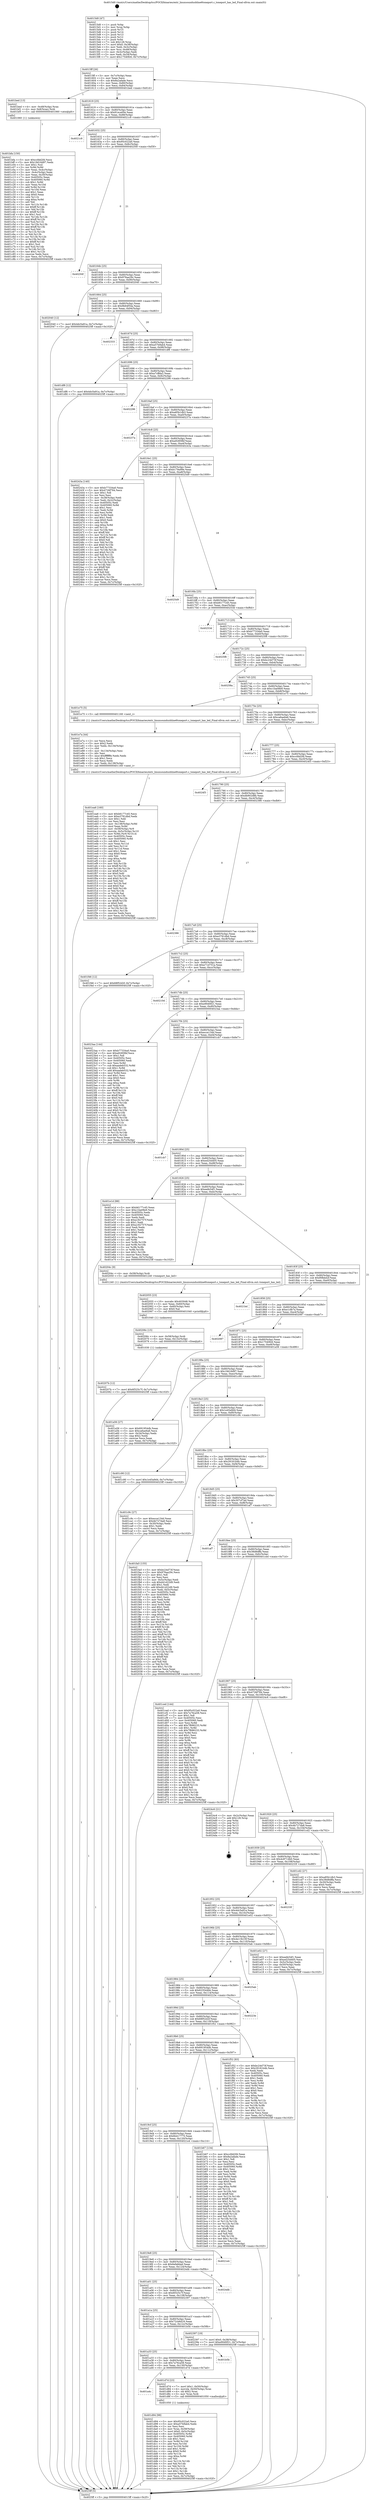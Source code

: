 digraph "0x4015d0" {
  label = "0x4015d0 (/mnt/c/Users/mathe/Desktop/tcc/POCII/binaries/extr_linuxsoundusbline6toneport.c_toneport_has_led_Final-ollvm.out::main(0))"
  labelloc = "t"
  node[shape=record]

  Entry [label="",width=0.3,height=0.3,shape=circle,fillcolor=black,style=filled]
  "0x4015ff" [label="{
     0x4015ff [26]\l
     | [instrs]\l
     &nbsp;&nbsp;0x4015ff \<+3\>: mov -0x7c(%rbp),%eax\l
     &nbsp;&nbsp;0x401602 \<+2\>: mov %eax,%ecx\l
     &nbsp;&nbsp;0x401604 \<+6\>: sub $0x8a2afade,%ecx\l
     &nbsp;&nbsp;0x40160a \<+3\>: mov %eax,-0x80(%rbp)\l
     &nbsp;&nbsp;0x40160d \<+6\>: mov %ecx,-0x84(%rbp)\l
     &nbsp;&nbsp;0x401613 \<+6\>: je 0000000000401bed \<main+0x61d\>\l
  }"]
  "0x401bed" [label="{
     0x401bed [13]\l
     | [instrs]\l
     &nbsp;&nbsp;0x401bed \<+4\>: mov -0x48(%rbp),%rax\l
     &nbsp;&nbsp;0x401bf1 \<+4\>: mov 0x8(%rax),%rdi\l
     &nbsp;&nbsp;0x401bf5 \<+5\>: call 0000000000401060 \<atoi@plt\>\l
     | [calls]\l
     &nbsp;&nbsp;0x401060 \{1\} (unknown)\l
  }"]
  "0x401619" [label="{
     0x401619 [25]\l
     | [instrs]\l
     &nbsp;&nbsp;0x401619 \<+5\>: jmp 000000000040161e \<main+0x4e\>\l
     &nbsp;&nbsp;0x40161e \<+3\>: mov -0x80(%rbp),%eax\l
     &nbsp;&nbsp;0x401621 \<+5\>: sub $0x91eca00e,%eax\l
     &nbsp;&nbsp;0x401626 \<+6\>: mov %eax,-0x88(%rbp)\l
     &nbsp;&nbsp;0x40162c \<+6\>: je 00000000004021c9 \<main+0xbf9\>\l
  }"]
  Exit [label="",width=0.3,height=0.3,shape=circle,fillcolor=black,style=filled,peripheries=2]
  "0x4021c9" [label="{
     0x4021c9\l
  }", style=dashed]
  "0x401632" [label="{
     0x401632 [25]\l
     | [instrs]\l
     &nbsp;&nbsp;0x401632 \<+5\>: jmp 0000000000401637 \<main+0x67\>\l
     &nbsp;&nbsp;0x401637 \<+3\>: mov -0x80(%rbp),%eax\l
     &nbsp;&nbsp;0x40163a \<+5\>: sub $0x95c022a0,%eax\l
     &nbsp;&nbsp;0x40163f \<+6\>: mov %eax,-0x8c(%rbp)\l
     &nbsp;&nbsp;0x401645 \<+6\>: je 000000000040250f \<main+0xf3f\>\l
  }"]
  "0x40207b" [label="{
     0x40207b [12]\l
     | [instrs]\l
     &nbsp;&nbsp;0x40207b \<+7\>: movl $0x6f325c7f,-0x7c(%rbp)\l
     &nbsp;&nbsp;0x402082 \<+5\>: jmp 00000000004025ff \<main+0x102f\>\l
  }"]
  "0x40250f" [label="{
     0x40250f\l
  }", style=dashed]
  "0x40164b" [label="{
     0x40164b [25]\l
     | [instrs]\l
     &nbsp;&nbsp;0x40164b \<+5\>: jmp 0000000000401650 \<main+0x80\>\l
     &nbsp;&nbsp;0x401650 \<+3\>: mov -0x80(%rbp),%eax\l
     &nbsp;&nbsp;0x401653 \<+5\>: sub $0x976aa29c,%eax\l
     &nbsp;&nbsp;0x401658 \<+6\>: mov %eax,-0x90(%rbp)\l
     &nbsp;&nbsp;0x40165e \<+6\>: je 0000000000402040 \<main+0xa70\>\l
  }"]
  "0x40206c" [label="{
     0x40206c [15]\l
     | [instrs]\l
     &nbsp;&nbsp;0x40206c \<+4\>: mov -0x58(%rbp),%rdi\l
     &nbsp;&nbsp;0x402070 \<+6\>: mov %eax,-0x13c(%rbp)\l
     &nbsp;&nbsp;0x402076 \<+5\>: call 0000000000401030 \<free@plt\>\l
     | [calls]\l
     &nbsp;&nbsp;0x401030 \{1\} (unknown)\l
  }"]
  "0x402040" [label="{
     0x402040 [12]\l
     | [instrs]\l
     &nbsp;&nbsp;0x402040 \<+7\>: movl $0x4dc5a91a,-0x7c(%rbp)\l
     &nbsp;&nbsp;0x402047 \<+5\>: jmp 00000000004025ff \<main+0x102f\>\l
  }"]
  "0x401664" [label="{
     0x401664 [25]\l
     | [instrs]\l
     &nbsp;&nbsp;0x401664 \<+5\>: jmp 0000000000401669 \<main+0x99\>\l
     &nbsp;&nbsp;0x401669 \<+3\>: mov -0x80(%rbp),%eax\l
     &nbsp;&nbsp;0x40166c \<+5\>: sub $0x9b64f54a,%eax\l
     &nbsp;&nbsp;0x401671 \<+6\>: mov %eax,-0x94(%rbp)\l
     &nbsp;&nbsp;0x401677 \<+6\>: je 0000000000402333 \<main+0xd63\>\l
  }"]
  "0x402055" [label="{
     0x402055 [23]\l
     | [instrs]\l
     &nbsp;&nbsp;0x402055 \<+10\>: movabs $0x4030d6,%rdi\l
     &nbsp;&nbsp;0x40205f \<+3\>: mov %eax,-0x60(%rbp)\l
     &nbsp;&nbsp;0x402062 \<+3\>: mov -0x60(%rbp),%esi\l
     &nbsp;&nbsp;0x402065 \<+2\>: mov $0x0,%al\l
     &nbsp;&nbsp;0x402067 \<+5\>: call 0000000000401040 \<printf@plt\>\l
     | [calls]\l
     &nbsp;&nbsp;0x401040 \{1\} (unknown)\l
  }"]
  "0x402333" [label="{
     0x402333\l
  }", style=dashed]
  "0x40167d" [label="{
     0x40167d [25]\l
     | [instrs]\l
     &nbsp;&nbsp;0x40167d \<+5\>: jmp 0000000000401682 \<main+0xb2\>\l
     &nbsp;&nbsp;0x401682 \<+3\>: mov -0x80(%rbp),%eax\l
     &nbsp;&nbsp;0x401685 \<+5\>: sub $0xa57b9ab4,%eax\l
     &nbsp;&nbsp;0x40168a \<+6\>: mov %eax,-0x98(%rbp)\l
     &nbsp;&nbsp;0x401690 \<+6\>: je 0000000000401df6 \<main+0x826\>\l
  }"]
  "0x401ea6" [label="{
     0x401ea6 [160]\l
     | [instrs]\l
     &nbsp;&nbsp;0x401ea6 \<+5\>: mov $0xb6177c45,%ecx\l
     &nbsp;&nbsp;0x401eab \<+5\>: mov $0xe3781dbd,%edx\l
     &nbsp;&nbsp;0x401eb0 \<+3\>: mov $0x1,%dil\l
     &nbsp;&nbsp;0x401eb3 \<+2\>: xor %esi,%esi\l
     &nbsp;&nbsp;0x401eb5 \<+7\>: mov -0x138(%rbp),%r8d\l
     &nbsp;&nbsp;0x401ebc \<+4\>: imul %eax,%r8d\l
     &nbsp;&nbsp;0x401ec0 \<+4\>: mov -0x58(%rbp),%r9\l
     &nbsp;&nbsp;0x401ec4 \<+4\>: movslq -0x5c(%rbp),%r10\l
     &nbsp;&nbsp;0x401ec8 \<+4\>: mov %r8d,(%r9,%r10,4)\l
     &nbsp;&nbsp;0x401ecc \<+7\>: mov 0x40505c,%eax\l
     &nbsp;&nbsp;0x401ed3 \<+8\>: mov 0x405060,%r8d\l
     &nbsp;&nbsp;0x401edb \<+3\>: sub $0x1,%esi\l
     &nbsp;&nbsp;0x401ede \<+3\>: mov %eax,%r11d\l
     &nbsp;&nbsp;0x401ee1 \<+3\>: add %esi,%r11d\l
     &nbsp;&nbsp;0x401ee4 \<+4\>: imul %r11d,%eax\l
     &nbsp;&nbsp;0x401ee8 \<+3\>: and $0x1,%eax\l
     &nbsp;&nbsp;0x401eeb \<+3\>: cmp $0x0,%eax\l
     &nbsp;&nbsp;0x401eee \<+3\>: sete %bl\l
     &nbsp;&nbsp;0x401ef1 \<+4\>: cmp $0xa,%r8d\l
     &nbsp;&nbsp;0x401ef5 \<+4\>: setl %r14b\l
     &nbsp;&nbsp;0x401ef9 \<+3\>: mov %bl,%r15b\l
     &nbsp;&nbsp;0x401efc \<+4\>: xor $0xff,%r15b\l
     &nbsp;&nbsp;0x401f00 \<+3\>: mov %r14b,%r12b\l
     &nbsp;&nbsp;0x401f03 \<+4\>: xor $0xff,%r12b\l
     &nbsp;&nbsp;0x401f07 \<+4\>: xor $0x0,%dil\l
     &nbsp;&nbsp;0x401f0b \<+3\>: mov %r15b,%r13b\l
     &nbsp;&nbsp;0x401f0e \<+4\>: and $0x0,%r13b\l
     &nbsp;&nbsp;0x401f12 \<+3\>: and %dil,%bl\l
     &nbsp;&nbsp;0x401f15 \<+3\>: mov %r12b,%al\l
     &nbsp;&nbsp;0x401f18 \<+2\>: and $0x0,%al\l
     &nbsp;&nbsp;0x401f1a \<+3\>: and %dil,%r14b\l
     &nbsp;&nbsp;0x401f1d \<+3\>: or %bl,%r13b\l
     &nbsp;&nbsp;0x401f20 \<+3\>: or %r14b,%al\l
     &nbsp;&nbsp;0x401f23 \<+3\>: xor %al,%r13b\l
     &nbsp;&nbsp;0x401f26 \<+3\>: or %r12b,%r15b\l
     &nbsp;&nbsp;0x401f29 \<+4\>: xor $0xff,%r15b\l
     &nbsp;&nbsp;0x401f2d \<+4\>: or $0x0,%dil\l
     &nbsp;&nbsp;0x401f31 \<+3\>: and %dil,%r15b\l
     &nbsp;&nbsp;0x401f34 \<+3\>: or %r15b,%r13b\l
     &nbsp;&nbsp;0x401f37 \<+4\>: test $0x1,%r13b\l
     &nbsp;&nbsp;0x401f3b \<+3\>: cmovne %edx,%ecx\l
     &nbsp;&nbsp;0x401f3e \<+3\>: mov %ecx,-0x7c(%rbp)\l
     &nbsp;&nbsp;0x401f41 \<+5\>: jmp 00000000004025ff \<main+0x102f\>\l
  }"]
  "0x401df6" [label="{
     0x401df6 [12]\l
     | [instrs]\l
     &nbsp;&nbsp;0x401df6 \<+7\>: movl $0x4dc5a91a,-0x7c(%rbp)\l
     &nbsp;&nbsp;0x401dfd \<+5\>: jmp 00000000004025ff \<main+0x102f\>\l
  }"]
  "0x401696" [label="{
     0x401696 [25]\l
     | [instrs]\l
     &nbsp;&nbsp;0x401696 \<+5\>: jmp 000000000040169b \<main+0xcb\>\l
     &nbsp;&nbsp;0x40169b \<+3\>: mov -0x80(%rbp),%eax\l
     &nbsp;&nbsp;0x40169e \<+5\>: sub $0xa7cffda2,%eax\l
     &nbsp;&nbsp;0x4016a3 \<+6\>: mov %eax,-0x9c(%rbp)\l
     &nbsp;&nbsp;0x4016a9 \<+6\>: je 0000000000402296 \<main+0xcc6\>\l
  }"]
  "0x401e7a" [label="{
     0x401e7a [44]\l
     | [instrs]\l
     &nbsp;&nbsp;0x401e7a \<+2\>: xor %ecx,%ecx\l
     &nbsp;&nbsp;0x401e7c \<+5\>: mov $0x2,%edx\l
     &nbsp;&nbsp;0x401e81 \<+6\>: mov %edx,-0x134(%rbp)\l
     &nbsp;&nbsp;0x401e87 \<+1\>: cltd\l
     &nbsp;&nbsp;0x401e88 \<+6\>: mov -0x134(%rbp),%esi\l
     &nbsp;&nbsp;0x401e8e \<+2\>: idiv %esi\l
     &nbsp;&nbsp;0x401e90 \<+6\>: imul $0xfffffffe,%edx,%edx\l
     &nbsp;&nbsp;0x401e96 \<+3\>: sub $0x1,%ecx\l
     &nbsp;&nbsp;0x401e99 \<+2\>: sub %ecx,%edx\l
     &nbsp;&nbsp;0x401e9b \<+6\>: mov %edx,-0x138(%rbp)\l
     &nbsp;&nbsp;0x401ea1 \<+5\>: call 0000000000401160 \<next_i\>\l
     | [calls]\l
     &nbsp;&nbsp;0x401160 \{1\} (/mnt/c/Users/mathe/Desktop/tcc/POCII/binaries/extr_linuxsoundusbline6toneport.c_toneport_has_led_Final-ollvm.out::next_i)\l
  }"]
  "0x402296" [label="{
     0x402296\l
  }", style=dashed]
  "0x4016af" [label="{
     0x4016af [25]\l
     | [instrs]\l
     &nbsp;&nbsp;0x4016af \<+5\>: jmp 00000000004016b4 \<main+0xe4\>\l
     &nbsp;&nbsp;0x4016b4 \<+3\>: mov -0x80(%rbp),%eax\l
     &nbsp;&nbsp;0x4016b7 \<+5\>: sub $0xa85b1db3,%eax\l
     &nbsp;&nbsp;0x4016bc \<+6\>: mov %eax,-0xa0(%rbp)\l
     &nbsp;&nbsp;0x4016c2 \<+6\>: je 000000000040237a \<main+0xdaa\>\l
  }"]
  "0x401d94" [label="{
     0x401d94 [98]\l
     | [instrs]\l
     &nbsp;&nbsp;0x401d94 \<+5\>: mov $0x95c022a0,%ecx\l
     &nbsp;&nbsp;0x401d99 \<+5\>: mov $0xa57b9ab4,%edx\l
     &nbsp;&nbsp;0x401d9e \<+2\>: xor %esi,%esi\l
     &nbsp;&nbsp;0x401da0 \<+4\>: mov %rax,-0x58(%rbp)\l
     &nbsp;&nbsp;0x401da4 \<+7\>: movl $0x0,-0x5c(%rbp)\l
     &nbsp;&nbsp;0x401dab \<+8\>: mov 0x40505c,%r8d\l
     &nbsp;&nbsp;0x401db3 \<+8\>: mov 0x405060,%r9d\l
     &nbsp;&nbsp;0x401dbb \<+3\>: sub $0x1,%esi\l
     &nbsp;&nbsp;0x401dbe \<+3\>: mov %r8d,%r10d\l
     &nbsp;&nbsp;0x401dc1 \<+3\>: add %esi,%r10d\l
     &nbsp;&nbsp;0x401dc4 \<+4\>: imul %r10d,%r8d\l
     &nbsp;&nbsp;0x401dc8 \<+4\>: and $0x1,%r8d\l
     &nbsp;&nbsp;0x401dcc \<+4\>: cmp $0x0,%r8d\l
     &nbsp;&nbsp;0x401dd0 \<+4\>: sete %r11b\l
     &nbsp;&nbsp;0x401dd4 \<+4\>: cmp $0xa,%r9d\l
     &nbsp;&nbsp;0x401dd8 \<+3\>: setl %bl\l
     &nbsp;&nbsp;0x401ddb \<+3\>: mov %r11b,%r14b\l
     &nbsp;&nbsp;0x401dde \<+3\>: and %bl,%r14b\l
     &nbsp;&nbsp;0x401de1 \<+3\>: xor %bl,%r11b\l
     &nbsp;&nbsp;0x401de4 \<+3\>: or %r11b,%r14b\l
     &nbsp;&nbsp;0x401de7 \<+4\>: test $0x1,%r14b\l
     &nbsp;&nbsp;0x401deb \<+3\>: cmovne %edx,%ecx\l
     &nbsp;&nbsp;0x401dee \<+3\>: mov %ecx,-0x7c(%rbp)\l
     &nbsp;&nbsp;0x401df1 \<+5\>: jmp 00000000004025ff \<main+0x102f\>\l
  }"]
  "0x40237a" [label="{
     0x40237a\l
  }", style=dashed]
  "0x4016c8" [label="{
     0x4016c8 [25]\l
     | [instrs]\l
     &nbsp;&nbsp;0x4016c8 \<+5\>: jmp 00000000004016cd \<main+0xfd\>\l
     &nbsp;&nbsp;0x4016cd \<+3\>: mov -0x80(%rbp),%eax\l
     &nbsp;&nbsp;0x4016d0 \<+5\>: sub $0xa9285fbf,%eax\l
     &nbsp;&nbsp;0x4016d5 \<+6\>: mov %eax,-0xa4(%rbp)\l
     &nbsp;&nbsp;0x4016db \<+6\>: je 000000000040243a \<main+0xe6a\>\l
  }"]
  "0x401a4c" [label="{
     0x401a4c\l
  }", style=dashed]
  "0x40243a" [label="{
     0x40243a [140]\l
     | [instrs]\l
     &nbsp;&nbsp;0x40243a \<+5\>: mov $0xb77334a0,%eax\l
     &nbsp;&nbsp;0x40243f \<+5\>: mov $0x4726f784,%ecx\l
     &nbsp;&nbsp;0x402444 \<+2\>: mov $0x1,%dl\l
     &nbsp;&nbsp;0x402446 \<+2\>: xor %esi,%esi\l
     &nbsp;&nbsp;0x402448 \<+3\>: mov -0x38(%rbp),%edi\l
     &nbsp;&nbsp;0x40244b \<+3\>: mov %edi,-0x2c(%rbp)\l
     &nbsp;&nbsp;0x40244e \<+7\>: mov 0x40505c,%edi\l
     &nbsp;&nbsp;0x402455 \<+8\>: mov 0x405060,%r8d\l
     &nbsp;&nbsp;0x40245d \<+3\>: sub $0x1,%esi\l
     &nbsp;&nbsp;0x402460 \<+3\>: mov %edi,%r9d\l
     &nbsp;&nbsp;0x402463 \<+3\>: add %esi,%r9d\l
     &nbsp;&nbsp;0x402466 \<+4\>: imul %r9d,%edi\l
     &nbsp;&nbsp;0x40246a \<+3\>: and $0x1,%edi\l
     &nbsp;&nbsp;0x40246d \<+3\>: cmp $0x0,%edi\l
     &nbsp;&nbsp;0x402470 \<+4\>: sete %r10b\l
     &nbsp;&nbsp;0x402474 \<+4\>: cmp $0xa,%r8d\l
     &nbsp;&nbsp;0x402478 \<+4\>: setl %r11b\l
     &nbsp;&nbsp;0x40247c \<+3\>: mov %r10b,%bl\l
     &nbsp;&nbsp;0x40247f \<+3\>: xor $0xff,%bl\l
     &nbsp;&nbsp;0x402482 \<+3\>: mov %r11b,%r14b\l
     &nbsp;&nbsp;0x402485 \<+4\>: xor $0xff,%r14b\l
     &nbsp;&nbsp;0x402489 \<+3\>: xor $0x0,%dl\l
     &nbsp;&nbsp;0x40248c \<+3\>: mov %bl,%r15b\l
     &nbsp;&nbsp;0x40248f \<+4\>: and $0x0,%r15b\l
     &nbsp;&nbsp;0x402493 \<+3\>: and %dl,%r10b\l
     &nbsp;&nbsp;0x402496 \<+3\>: mov %r14b,%r12b\l
     &nbsp;&nbsp;0x402499 \<+4\>: and $0x0,%r12b\l
     &nbsp;&nbsp;0x40249d \<+3\>: and %dl,%r11b\l
     &nbsp;&nbsp;0x4024a0 \<+3\>: or %r10b,%r15b\l
     &nbsp;&nbsp;0x4024a3 \<+3\>: or %r11b,%r12b\l
     &nbsp;&nbsp;0x4024a6 \<+3\>: xor %r12b,%r15b\l
     &nbsp;&nbsp;0x4024a9 \<+3\>: or %r14b,%bl\l
     &nbsp;&nbsp;0x4024ac \<+3\>: xor $0xff,%bl\l
     &nbsp;&nbsp;0x4024af \<+3\>: or $0x0,%dl\l
     &nbsp;&nbsp;0x4024b2 \<+2\>: and %dl,%bl\l
     &nbsp;&nbsp;0x4024b4 \<+3\>: or %bl,%r15b\l
     &nbsp;&nbsp;0x4024b7 \<+4\>: test $0x1,%r15b\l
     &nbsp;&nbsp;0x4024bb \<+3\>: cmovne %ecx,%eax\l
     &nbsp;&nbsp;0x4024be \<+3\>: mov %eax,-0x7c(%rbp)\l
     &nbsp;&nbsp;0x4024c1 \<+5\>: jmp 00000000004025ff \<main+0x102f\>\l
  }"]
  "0x4016e1" [label="{
     0x4016e1 [25]\l
     | [instrs]\l
     &nbsp;&nbsp;0x4016e1 \<+5\>: jmp 00000000004016e6 \<main+0x116\>\l
     &nbsp;&nbsp;0x4016e6 \<+3\>: mov -0x80(%rbp),%eax\l
     &nbsp;&nbsp;0x4016e9 \<+5\>: sub $0xb179a99e,%eax\l
     &nbsp;&nbsp;0x4016ee \<+6\>: mov %eax,-0xa8(%rbp)\l
     &nbsp;&nbsp;0x4016f4 \<+6\>: je 00000000004025d9 \<main+0x1009\>\l
  }"]
  "0x401d7d" [label="{
     0x401d7d [23]\l
     | [instrs]\l
     &nbsp;&nbsp;0x401d7d \<+7\>: movl $0x1,-0x50(%rbp)\l
     &nbsp;&nbsp;0x401d84 \<+4\>: movslq -0x50(%rbp),%rax\l
     &nbsp;&nbsp;0x401d88 \<+4\>: shl $0x2,%rax\l
     &nbsp;&nbsp;0x401d8c \<+3\>: mov %rax,%rdi\l
     &nbsp;&nbsp;0x401d8f \<+5\>: call 0000000000401050 \<malloc@plt\>\l
     | [calls]\l
     &nbsp;&nbsp;0x401050 \{1\} (unknown)\l
  }"]
  "0x4025d9" [label="{
     0x4025d9\l
  }", style=dashed]
  "0x4016fa" [label="{
     0x4016fa [25]\l
     | [instrs]\l
     &nbsp;&nbsp;0x4016fa \<+5\>: jmp 00000000004016ff \<main+0x12f\>\l
     &nbsp;&nbsp;0x4016ff \<+3\>: mov -0x80(%rbp),%eax\l
     &nbsp;&nbsp;0x401702 \<+5\>: sub $0xb6177c45,%eax\l
     &nbsp;&nbsp;0x401707 \<+6\>: mov %eax,-0xac(%rbp)\l
     &nbsp;&nbsp;0x40170d \<+6\>: je 000000000040253d \<main+0xf6d\>\l
  }"]
  "0x401a33" [label="{
     0x401a33 [25]\l
     | [instrs]\l
     &nbsp;&nbsp;0x401a33 \<+5\>: jmp 0000000000401a38 \<main+0x468\>\l
     &nbsp;&nbsp;0x401a38 \<+3\>: mov -0x80(%rbp),%eax\l
     &nbsp;&nbsp;0x401a3b \<+5\>: sub $0x7a76ca58,%eax\l
     &nbsp;&nbsp;0x401a40 \<+6\>: mov %eax,-0x130(%rbp)\l
     &nbsp;&nbsp;0x401a46 \<+6\>: je 0000000000401d7d \<main+0x7ad\>\l
  }"]
  "0x40253d" [label="{
     0x40253d\l
  }", style=dashed]
  "0x401713" [label="{
     0x401713 [25]\l
     | [instrs]\l
     &nbsp;&nbsp;0x401713 \<+5\>: jmp 0000000000401718 \<main+0x148\>\l
     &nbsp;&nbsp;0x401718 \<+3\>: mov -0x80(%rbp),%eax\l
     &nbsp;&nbsp;0x40171b \<+5\>: sub $0xb77334a0,%eax\l
     &nbsp;&nbsp;0x401720 \<+6\>: mov %eax,-0xb0(%rbp)\l
     &nbsp;&nbsp;0x401726 \<+6\>: je 00000000004025f8 \<main+0x1028\>\l
  }"]
  "0x401b5b" [label="{
     0x401b5b\l
  }", style=dashed]
  "0x4025f8" [label="{
     0x4025f8\l
  }", style=dashed]
  "0x40172c" [label="{
     0x40172c [25]\l
     | [instrs]\l
     &nbsp;&nbsp;0x40172c \<+5\>: jmp 0000000000401731 \<main+0x161\>\l
     &nbsp;&nbsp;0x401731 \<+3\>: mov -0x80(%rbp),%eax\l
     &nbsp;&nbsp;0x401734 \<+5\>: sub $0xbc24d73f,%eax\l
     &nbsp;&nbsp;0x401739 \<+6\>: mov %eax,-0xb4(%rbp)\l
     &nbsp;&nbsp;0x40173f \<+6\>: je 000000000040258a \<main+0xfba\>\l
  }"]
  "0x401a1a" [label="{
     0x401a1a [25]\l
     | [instrs]\l
     &nbsp;&nbsp;0x401a1a \<+5\>: jmp 0000000000401a1f \<main+0x44f\>\l
     &nbsp;&nbsp;0x401a1f \<+3\>: mov -0x80(%rbp),%eax\l
     &nbsp;&nbsp;0x401a22 \<+5\>: sub $0x72cb6d16,%eax\l
     &nbsp;&nbsp;0x401a27 \<+6\>: mov %eax,-0x12c(%rbp)\l
     &nbsp;&nbsp;0x401a2d \<+6\>: je 0000000000401b5b \<main+0x58b\>\l
  }"]
  "0x40258a" [label="{
     0x40258a\l
  }", style=dashed]
  "0x401745" [label="{
     0x401745 [25]\l
     | [instrs]\l
     &nbsp;&nbsp;0x401745 \<+5\>: jmp 000000000040174a \<main+0x17a\>\l
     &nbsp;&nbsp;0x40174a \<+3\>: mov -0x80(%rbp),%eax\l
     &nbsp;&nbsp;0x40174d \<+5\>: sub $0xc1ba08e9,%eax\l
     &nbsp;&nbsp;0x401752 \<+6\>: mov %eax,-0xb8(%rbp)\l
     &nbsp;&nbsp;0x401758 \<+6\>: je 0000000000401e75 \<main+0x8a5\>\l
  }"]
  "0x402397" [label="{
     0x402397 [19]\l
     | [instrs]\l
     &nbsp;&nbsp;0x402397 \<+7\>: movl $0x0,-0x38(%rbp)\l
     &nbsp;&nbsp;0x40239e \<+7\>: movl $0xe90d0f21,-0x7c(%rbp)\l
     &nbsp;&nbsp;0x4023a5 \<+5\>: jmp 00000000004025ff \<main+0x102f\>\l
  }"]
  "0x401e75" [label="{
     0x401e75 [5]\l
     | [instrs]\l
     &nbsp;&nbsp;0x401e75 \<+5\>: call 0000000000401160 \<next_i\>\l
     | [calls]\l
     &nbsp;&nbsp;0x401160 \{1\} (/mnt/c/Users/mathe/Desktop/tcc/POCII/binaries/extr_linuxsoundusbline6toneport.c_toneport_has_led_Final-ollvm.out::next_i)\l
  }"]
  "0x40175e" [label="{
     0x40175e [25]\l
     | [instrs]\l
     &nbsp;&nbsp;0x40175e \<+5\>: jmp 0000000000401763 \<main+0x193\>\l
     &nbsp;&nbsp;0x401763 \<+3\>: mov -0x80(%rbp),%eax\l
     &nbsp;&nbsp;0x401766 \<+5\>: sub $0xca6ae6a6,%eax\l
     &nbsp;&nbsp;0x40176b \<+6\>: mov %eax,-0xbc(%rbp)\l
     &nbsp;&nbsp;0x401771 \<+6\>: je 0000000000401a71 \<main+0x4a1\>\l
  }"]
  "0x401a01" [label="{
     0x401a01 [25]\l
     | [instrs]\l
     &nbsp;&nbsp;0x401a01 \<+5\>: jmp 0000000000401a06 \<main+0x436\>\l
     &nbsp;&nbsp;0x401a06 \<+3\>: mov -0x80(%rbp),%eax\l
     &nbsp;&nbsp;0x401a09 \<+5\>: sub $0x6f325c7f,%eax\l
     &nbsp;&nbsp;0x401a0e \<+6\>: mov %eax,-0x128(%rbp)\l
     &nbsp;&nbsp;0x401a14 \<+6\>: je 0000000000402397 \<main+0xdc7\>\l
  }"]
  "0x401a71" [label="{
     0x401a71\l
  }", style=dashed]
  "0x401777" [label="{
     0x401777 [25]\l
     | [instrs]\l
     &nbsp;&nbsp;0x401777 \<+5\>: jmp 000000000040177c \<main+0x1ac\>\l
     &nbsp;&nbsp;0x40177c \<+3\>: mov -0x80(%rbp),%eax\l
     &nbsp;&nbsp;0x40177f \<+5\>: sub $0xccfdd2fd,%eax\l
     &nbsp;&nbsp;0x401784 \<+6\>: mov %eax,-0xc0(%rbp)\l
     &nbsp;&nbsp;0x40178a \<+6\>: je 00000000004024f3 \<main+0xf23\>\l
  }"]
  "0x4024db" [label="{
     0x4024db\l
  }", style=dashed]
  "0x4024f3" [label="{
     0x4024f3\l
  }", style=dashed]
  "0x401790" [label="{
     0x401790 [25]\l
     | [instrs]\l
     &nbsp;&nbsp;0x401790 \<+5\>: jmp 0000000000401795 \<main+0x1c5\>\l
     &nbsp;&nbsp;0x401795 \<+3\>: mov -0x80(%rbp),%eax\l
     &nbsp;&nbsp;0x401798 \<+5\>: sub $0xdb902d8b,%eax\l
     &nbsp;&nbsp;0x40179d \<+6\>: mov %eax,-0xc4(%rbp)\l
     &nbsp;&nbsp;0x4017a3 \<+6\>: je 0000000000402386 \<main+0xdb6\>\l
  }"]
  "0x4019e8" [label="{
     0x4019e8 [25]\l
     | [instrs]\l
     &nbsp;&nbsp;0x4019e8 \<+5\>: jmp 00000000004019ed \<main+0x41d\>\l
     &nbsp;&nbsp;0x4019ed \<+3\>: mov -0x80(%rbp),%eax\l
     &nbsp;&nbsp;0x4019f0 \<+5\>: sub $0x6efa8dad,%eax\l
     &nbsp;&nbsp;0x4019f5 \<+6\>: mov %eax,-0x124(%rbp)\l
     &nbsp;&nbsp;0x4019fb \<+6\>: je 00000000004024db \<main+0xf0b\>\l
  }"]
  "0x402386" [label="{
     0x402386\l
  }", style=dashed]
  "0x4017a9" [label="{
     0x4017a9 [25]\l
     | [instrs]\l
     &nbsp;&nbsp;0x4017a9 \<+5\>: jmp 00000000004017ae \<main+0x1de\>\l
     &nbsp;&nbsp;0x4017ae \<+3\>: mov -0x80(%rbp),%eax\l
     &nbsp;&nbsp;0x4017b1 \<+5\>: sub $0xe3781dbd,%eax\l
     &nbsp;&nbsp;0x4017b6 \<+6\>: mov %eax,-0xc8(%rbp)\l
     &nbsp;&nbsp;0x4017bc \<+6\>: je 0000000000401f46 \<main+0x976\>\l
  }"]
  "0x4021e4" [label="{
     0x4021e4\l
  }", style=dashed]
  "0x401f46" [label="{
     0x401f46 [12]\l
     | [instrs]\l
     &nbsp;&nbsp;0x401f46 \<+7\>: movl $0x68f52d2f,-0x7c(%rbp)\l
     &nbsp;&nbsp;0x401f4d \<+5\>: jmp 00000000004025ff \<main+0x102f\>\l
  }"]
  "0x4017c2" [label="{
     0x4017c2 [25]\l
     | [instrs]\l
     &nbsp;&nbsp;0x4017c2 \<+5\>: jmp 00000000004017c7 \<main+0x1f7\>\l
     &nbsp;&nbsp;0x4017c7 \<+3\>: mov -0x80(%rbp),%eax\l
     &nbsp;&nbsp;0x4017ca \<+5\>: sub $0xe71d751a,%eax\l
     &nbsp;&nbsp;0x4017cf \<+6\>: mov %eax,-0xcc(%rbp)\l
     &nbsp;&nbsp;0x4017d5 \<+6\>: je 000000000040210d \<main+0xb3d\>\l
  }"]
  "0x401bfa" [label="{
     0x401bfa [150]\l
     | [instrs]\l
     &nbsp;&nbsp;0x401bfa \<+5\>: mov $0xccfdd2fd,%ecx\l
     &nbsp;&nbsp;0x401bff \<+5\>: mov $0x19d16d97,%edx\l
     &nbsp;&nbsp;0x401c04 \<+3\>: mov $0x1,%sil\l
     &nbsp;&nbsp;0x401c07 \<+3\>: xor %r8d,%r8d\l
     &nbsp;&nbsp;0x401c0a \<+3\>: mov %eax,-0x4c(%rbp)\l
     &nbsp;&nbsp;0x401c0d \<+3\>: mov -0x4c(%rbp),%eax\l
     &nbsp;&nbsp;0x401c10 \<+3\>: mov %eax,-0x30(%rbp)\l
     &nbsp;&nbsp;0x401c13 \<+7\>: mov 0x40505c,%eax\l
     &nbsp;&nbsp;0x401c1a \<+8\>: mov 0x405060,%r9d\l
     &nbsp;&nbsp;0x401c22 \<+4\>: sub $0x1,%r8d\l
     &nbsp;&nbsp;0x401c26 \<+3\>: mov %eax,%r10d\l
     &nbsp;&nbsp;0x401c29 \<+3\>: add %r8d,%r10d\l
     &nbsp;&nbsp;0x401c2c \<+4\>: imul %r10d,%eax\l
     &nbsp;&nbsp;0x401c30 \<+3\>: and $0x1,%eax\l
     &nbsp;&nbsp;0x401c33 \<+3\>: cmp $0x0,%eax\l
     &nbsp;&nbsp;0x401c36 \<+4\>: sete %r11b\l
     &nbsp;&nbsp;0x401c3a \<+4\>: cmp $0xa,%r9d\l
     &nbsp;&nbsp;0x401c3e \<+3\>: setl %bl\l
     &nbsp;&nbsp;0x401c41 \<+3\>: mov %r11b,%r14b\l
     &nbsp;&nbsp;0x401c44 \<+4\>: xor $0xff,%r14b\l
     &nbsp;&nbsp;0x401c48 \<+3\>: mov %bl,%r15b\l
     &nbsp;&nbsp;0x401c4b \<+4\>: xor $0xff,%r15b\l
     &nbsp;&nbsp;0x401c4f \<+4\>: xor $0x1,%sil\l
     &nbsp;&nbsp;0x401c53 \<+3\>: mov %r14b,%r12b\l
     &nbsp;&nbsp;0x401c56 \<+4\>: and $0xff,%r12b\l
     &nbsp;&nbsp;0x401c5a \<+3\>: and %sil,%r11b\l
     &nbsp;&nbsp;0x401c5d \<+3\>: mov %r15b,%r13b\l
     &nbsp;&nbsp;0x401c60 \<+4\>: and $0xff,%r13b\l
     &nbsp;&nbsp;0x401c64 \<+3\>: and %sil,%bl\l
     &nbsp;&nbsp;0x401c67 \<+3\>: or %r11b,%r12b\l
     &nbsp;&nbsp;0x401c6a \<+3\>: or %bl,%r13b\l
     &nbsp;&nbsp;0x401c6d \<+3\>: xor %r13b,%r12b\l
     &nbsp;&nbsp;0x401c70 \<+3\>: or %r15b,%r14b\l
     &nbsp;&nbsp;0x401c73 \<+4\>: xor $0xff,%r14b\l
     &nbsp;&nbsp;0x401c77 \<+4\>: or $0x1,%sil\l
     &nbsp;&nbsp;0x401c7b \<+3\>: and %sil,%r14b\l
     &nbsp;&nbsp;0x401c7e \<+3\>: or %r14b,%r12b\l
     &nbsp;&nbsp;0x401c81 \<+4\>: test $0x1,%r12b\l
     &nbsp;&nbsp;0x401c85 \<+3\>: cmovne %edx,%ecx\l
     &nbsp;&nbsp;0x401c88 \<+3\>: mov %ecx,-0x7c(%rbp)\l
     &nbsp;&nbsp;0x401c8b \<+5\>: jmp 00000000004025ff \<main+0x102f\>\l
  }"]
  "0x40210d" [label="{
     0x40210d\l
  }", style=dashed]
  "0x4017db" [label="{
     0x4017db [25]\l
     | [instrs]\l
     &nbsp;&nbsp;0x4017db \<+5\>: jmp 00000000004017e0 \<main+0x210\>\l
     &nbsp;&nbsp;0x4017e0 \<+3\>: mov -0x80(%rbp),%eax\l
     &nbsp;&nbsp;0x4017e3 \<+5\>: sub $0xe90d0f21,%eax\l
     &nbsp;&nbsp;0x4017e8 \<+6\>: mov %eax,-0xd0(%rbp)\l
     &nbsp;&nbsp;0x4017ee \<+6\>: je 00000000004023aa \<main+0xdda\>\l
  }"]
  "0x4019cf" [label="{
     0x4019cf [25]\l
     | [instrs]\l
     &nbsp;&nbsp;0x4019cf \<+5\>: jmp 00000000004019d4 \<main+0x404\>\l
     &nbsp;&nbsp;0x4019d4 \<+3\>: mov -0x80(%rbp),%eax\l
     &nbsp;&nbsp;0x4019d7 \<+5\>: sub $0x6b417775,%eax\l
     &nbsp;&nbsp;0x4019dc \<+6\>: mov %eax,-0x120(%rbp)\l
     &nbsp;&nbsp;0x4019e2 \<+6\>: je 00000000004021e4 \<main+0xc14\>\l
  }"]
  "0x4023aa" [label="{
     0x4023aa [144]\l
     | [instrs]\l
     &nbsp;&nbsp;0x4023aa \<+5\>: mov $0xb77334a0,%eax\l
     &nbsp;&nbsp;0x4023af \<+5\>: mov $0xa9285fbf,%ecx\l
     &nbsp;&nbsp;0x4023b4 \<+2\>: mov $0x1,%dl\l
     &nbsp;&nbsp;0x4023b6 \<+7\>: mov 0x40505c,%esi\l
     &nbsp;&nbsp;0x4023bd \<+7\>: mov 0x405060,%edi\l
     &nbsp;&nbsp;0x4023c4 \<+3\>: mov %esi,%r8d\l
     &nbsp;&nbsp;0x4023c7 \<+7\>: sub $0xaadeb532,%r8d\l
     &nbsp;&nbsp;0x4023ce \<+4\>: sub $0x1,%r8d\l
     &nbsp;&nbsp;0x4023d2 \<+7\>: add $0xaadeb532,%r8d\l
     &nbsp;&nbsp;0x4023d9 \<+4\>: imul %r8d,%esi\l
     &nbsp;&nbsp;0x4023dd \<+3\>: and $0x1,%esi\l
     &nbsp;&nbsp;0x4023e0 \<+3\>: cmp $0x0,%esi\l
     &nbsp;&nbsp;0x4023e3 \<+4\>: sete %r9b\l
     &nbsp;&nbsp;0x4023e7 \<+3\>: cmp $0xa,%edi\l
     &nbsp;&nbsp;0x4023ea \<+4\>: setl %r10b\l
     &nbsp;&nbsp;0x4023ee \<+3\>: mov %r9b,%r11b\l
     &nbsp;&nbsp;0x4023f1 \<+4\>: xor $0xff,%r11b\l
     &nbsp;&nbsp;0x4023f5 \<+3\>: mov %r10b,%bl\l
     &nbsp;&nbsp;0x4023f8 \<+3\>: xor $0xff,%bl\l
     &nbsp;&nbsp;0x4023fb \<+3\>: xor $0x0,%dl\l
     &nbsp;&nbsp;0x4023fe \<+3\>: mov %r11b,%r14b\l
     &nbsp;&nbsp;0x402401 \<+4\>: and $0x0,%r14b\l
     &nbsp;&nbsp;0x402405 \<+3\>: and %dl,%r9b\l
     &nbsp;&nbsp;0x402408 \<+3\>: mov %bl,%r15b\l
     &nbsp;&nbsp;0x40240b \<+4\>: and $0x0,%r15b\l
     &nbsp;&nbsp;0x40240f \<+3\>: and %dl,%r10b\l
     &nbsp;&nbsp;0x402412 \<+3\>: or %r9b,%r14b\l
     &nbsp;&nbsp;0x402415 \<+3\>: or %r10b,%r15b\l
     &nbsp;&nbsp;0x402418 \<+3\>: xor %r15b,%r14b\l
     &nbsp;&nbsp;0x40241b \<+3\>: or %bl,%r11b\l
     &nbsp;&nbsp;0x40241e \<+4\>: xor $0xff,%r11b\l
     &nbsp;&nbsp;0x402422 \<+3\>: or $0x0,%dl\l
     &nbsp;&nbsp;0x402425 \<+3\>: and %dl,%r11b\l
     &nbsp;&nbsp;0x402428 \<+3\>: or %r11b,%r14b\l
     &nbsp;&nbsp;0x40242b \<+4\>: test $0x1,%r14b\l
     &nbsp;&nbsp;0x40242f \<+3\>: cmovne %ecx,%eax\l
     &nbsp;&nbsp;0x402432 \<+3\>: mov %eax,-0x7c(%rbp)\l
     &nbsp;&nbsp;0x402435 \<+5\>: jmp 00000000004025ff \<main+0x102f\>\l
  }"]
  "0x4017f4" [label="{
     0x4017f4 [25]\l
     | [instrs]\l
     &nbsp;&nbsp;0x4017f4 \<+5\>: jmp 00000000004017f9 \<main+0x229\>\l
     &nbsp;&nbsp;0x4017f9 \<+3\>: mov -0x80(%rbp),%eax\l
     &nbsp;&nbsp;0x4017fc \<+5\>: sub $0xecce134d,%eax\l
     &nbsp;&nbsp;0x401801 \<+6\>: mov %eax,-0xd4(%rbp)\l
     &nbsp;&nbsp;0x401807 \<+6\>: je 0000000000401cb7 \<main+0x6e7\>\l
  }"]
  "0x401b67" [label="{
     0x401b67 [134]\l
     | [instrs]\l
     &nbsp;&nbsp;0x401b67 \<+5\>: mov $0xccfdd2fd,%eax\l
     &nbsp;&nbsp;0x401b6c \<+5\>: mov $0x8a2afade,%ecx\l
     &nbsp;&nbsp;0x401b71 \<+2\>: mov $0x1,%dl\l
     &nbsp;&nbsp;0x401b73 \<+2\>: xor %esi,%esi\l
     &nbsp;&nbsp;0x401b75 \<+7\>: mov 0x40505c,%edi\l
     &nbsp;&nbsp;0x401b7c \<+8\>: mov 0x405060,%r8d\l
     &nbsp;&nbsp;0x401b84 \<+3\>: sub $0x1,%esi\l
     &nbsp;&nbsp;0x401b87 \<+3\>: mov %edi,%r9d\l
     &nbsp;&nbsp;0x401b8a \<+3\>: add %esi,%r9d\l
     &nbsp;&nbsp;0x401b8d \<+4\>: imul %r9d,%edi\l
     &nbsp;&nbsp;0x401b91 \<+3\>: and $0x1,%edi\l
     &nbsp;&nbsp;0x401b94 \<+3\>: cmp $0x0,%edi\l
     &nbsp;&nbsp;0x401b97 \<+4\>: sete %r10b\l
     &nbsp;&nbsp;0x401b9b \<+4\>: cmp $0xa,%r8d\l
     &nbsp;&nbsp;0x401b9f \<+4\>: setl %r11b\l
     &nbsp;&nbsp;0x401ba3 \<+3\>: mov %r10b,%bl\l
     &nbsp;&nbsp;0x401ba6 \<+3\>: xor $0xff,%bl\l
     &nbsp;&nbsp;0x401ba9 \<+3\>: mov %r11b,%r14b\l
     &nbsp;&nbsp;0x401bac \<+4\>: xor $0xff,%r14b\l
     &nbsp;&nbsp;0x401bb0 \<+3\>: xor $0x1,%dl\l
     &nbsp;&nbsp;0x401bb3 \<+3\>: mov %bl,%r15b\l
     &nbsp;&nbsp;0x401bb6 \<+4\>: and $0xff,%r15b\l
     &nbsp;&nbsp;0x401bba \<+3\>: and %dl,%r10b\l
     &nbsp;&nbsp;0x401bbd \<+3\>: mov %r14b,%r12b\l
     &nbsp;&nbsp;0x401bc0 \<+4\>: and $0xff,%r12b\l
     &nbsp;&nbsp;0x401bc4 \<+3\>: and %dl,%r11b\l
     &nbsp;&nbsp;0x401bc7 \<+3\>: or %r10b,%r15b\l
     &nbsp;&nbsp;0x401bca \<+3\>: or %r11b,%r12b\l
     &nbsp;&nbsp;0x401bcd \<+3\>: xor %r12b,%r15b\l
     &nbsp;&nbsp;0x401bd0 \<+3\>: or %r14b,%bl\l
     &nbsp;&nbsp;0x401bd3 \<+3\>: xor $0xff,%bl\l
     &nbsp;&nbsp;0x401bd6 \<+3\>: or $0x1,%dl\l
     &nbsp;&nbsp;0x401bd9 \<+2\>: and %dl,%bl\l
     &nbsp;&nbsp;0x401bdb \<+3\>: or %bl,%r15b\l
     &nbsp;&nbsp;0x401bde \<+4\>: test $0x1,%r15b\l
     &nbsp;&nbsp;0x401be2 \<+3\>: cmovne %ecx,%eax\l
     &nbsp;&nbsp;0x401be5 \<+3\>: mov %eax,-0x7c(%rbp)\l
     &nbsp;&nbsp;0x401be8 \<+5\>: jmp 00000000004025ff \<main+0x102f\>\l
  }"]
  "0x401cb7" [label="{
     0x401cb7\l
  }", style=dashed]
  "0x40180d" [label="{
     0x40180d [25]\l
     | [instrs]\l
     &nbsp;&nbsp;0x40180d \<+5\>: jmp 0000000000401812 \<main+0x242\>\l
     &nbsp;&nbsp;0x401812 \<+3\>: mov -0x80(%rbp),%eax\l
     &nbsp;&nbsp;0x401815 \<+5\>: sub $0xed25d405,%eax\l
     &nbsp;&nbsp;0x40181a \<+6\>: mov %eax,-0xd8(%rbp)\l
     &nbsp;&nbsp;0x401820 \<+6\>: je 0000000000401e1d \<main+0x84d\>\l
  }"]
  "0x4019b6" [label="{
     0x4019b6 [25]\l
     | [instrs]\l
     &nbsp;&nbsp;0x4019b6 \<+5\>: jmp 00000000004019bb \<main+0x3eb\>\l
     &nbsp;&nbsp;0x4019bb \<+3\>: mov -0x80(%rbp),%eax\l
     &nbsp;&nbsp;0x4019be \<+5\>: sub $0x691954db,%eax\l
     &nbsp;&nbsp;0x4019c3 \<+6\>: mov %eax,-0x11c(%rbp)\l
     &nbsp;&nbsp;0x4019c9 \<+6\>: je 0000000000401b67 \<main+0x597\>\l
  }"]
  "0x401e1d" [label="{
     0x401e1d [88]\l
     | [instrs]\l
     &nbsp;&nbsp;0x401e1d \<+5\>: mov $0xb6177c45,%eax\l
     &nbsp;&nbsp;0x401e22 \<+5\>: mov $0xc1ba08e9,%ecx\l
     &nbsp;&nbsp;0x401e27 \<+7\>: mov 0x40505c,%edx\l
     &nbsp;&nbsp;0x401e2e \<+7\>: mov 0x405060,%esi\l
     &nbsp;&nbsp;0x401e35 \<+2\>: mov %edx,%edi\l
     &nbsp;&nbsp;0x401e37 \<+6\>: sub $0xa182757f,%edi\l
     &nbsp;&nbsp;0x401e3d \<+3\>: sub $0x1,%edi\l
     &nbsp;&nbsp;0x401e40 \<+6\>: add $0xa182757f,%edi\l
     &nbsp;&nbsp;0x401e46 \<+3\>: imul %edi,%edx\l
     &nbsp;&nbsp;0x401e49 \<+3\>: and $0x1,%edx\l
     &nbsp;&nbsp;0x401e4c \<+3\>: cmp $0x0,%edx\l
     &nbsp;&nbsp;0x401e4f \<+4\>: sete %r8b\l
     &nbsp;&nbsp;0x401e53 \<+3\>: cmp $0xa,%esi\l
     &nbsp;&nbsp;0x401e56 \<+4\>: setl %r9b\l
     &nbsp;&nbsp;0x401e5a \<+3\>: mov %r8b,%r10b\l
     &nbsp;&nbsp;0x401e5d \<+3\>: and %r9b,%r10b\l
     &nbsp;&nbsp;0x401e60 \<+3\>: xor %r9b,%r8b\l
     &nbsp;&nbsp;0x401e63 \<+3\>: or %r8b,%r10b\l
     &nbsp;&nbsp;0x401e66 \<+4\>: test $0x1,%r10b\l
     &nbsp;&nbsp;0x401e6a \<+3\>: cmovne %ecx,%eax\l
     &nbsp;&nbsp;0x401e6d \<+3\>: mov %eax,-0x7c(%rbp)\l
     &nbsp;&nbsp;0x401e70 \<+5\>: jmp 00000000004025ff \<main+0x102f\>\l
  }"]
  "0x401826" [label="{
     0x401826 [25]\l
     | [instrs]\l
     &nbsp;&nbsp;0x401826 \<+5\>: jmp 000000000040182b \<main+0x25b\>\l
     &nbsp;&nbsp;0x40182b \<+3\>: mov -0x80(%rbp),%eax\l
     &nbsp;&nbsp;0x40182e \<+5\>: sub $0xeefe54f1,%eax\l
     &nbsp;&nbsp;0x401833 \<+6\>: mov %eax,-0xdc(%rbp)\l
     &nbsp;&nbsp;0x401839 \<+6\>: je 000000000040204c \<main+0xa7c\>\l
  }"]
  "0x401f52" [label="{
     0x401f52 [83]\l
     | [instrs]\l
     &nbsp;&nbsp;0x401f52 \<+5\>: mov $0xbc24d73f,%eax\l
     &nbsp;&nbsp;0x401f57 \<+5\>: mov $0x29181b4b,%ecx\l
     &nbsp;&nbsp;0x401f5c \<+2\>: xor %edx,%edx\l
     &nbsp;&nbsp;0x401f5e \<+7\>: mov 0x40505c,%esi\l
     &nbsp;&nbsp;0x401f65 \<+7\>: mov 0x405060,%edi\l
     &nbsp;&nbsp;0x401f6c \<+3\>: sub $0x1,%edx\l
     &nbsp;&nbsp;0x401f6f \<+3\>: mov %esi,%r8d\l
     &nbsp;&nbsp;0x401f72 \<+3\>: add %edx,%r8d\l
     &nbsp;&nbsp;0x401f75 \<+4\>: imul %r8d,%esi\l
     &nbsp;&nbsp;0x401f79 \<+3\>: and $0x1,%esi\l
     &nbsp;&nbsp;0x401f7c \<+3\>: cmp $0x0,%esi\l
     &nbsp;&nbsp;0x401f7f \<+4\>: sete %r9b\l
     &nbsp;&nbsp;0x401f83 \<+3\>: cmp $0xa,%edi\l
     &nbsp;&nbsp;0x401f86 \<+4\>: setl %r10b\l
     &nbsp;&nbsp;0x401f8a \<+3\>: mov %r9b,%r11b\l
     &nbsp;&nbsp;0x401f8d \<+3\>: and %r10b,%r11b\l
     &nbsp;&nbsp;0x401f90 \<+3\>: xor %r10b,%r9b\l
     &nbsp;&nbsp;0x401f93 \<+3\>: or %r9b,%r11b\l
     &nbsp;&nbsp;0x401f96 \<+4\>: test $0x1,%r11b\l
     &nbsp;&nbsp;0x401f9a \<+3\>: cmovne %ecx,%eax\l
     &nbsp;&nbsp;0x401f9d \<+3\>: mov %eax,-0x7c(%rbp)\l
     &nbsp;&nbsp;0x401fa0 \<+5\>: jmp 00000000004025ff \<main+0x102f\>\l
  }"]
  "0x40204c" [label="{
     0x40204c [9]\l
     | [instrs]\l
     &nbsp;&nbsp;0x40204c \<+4\>: mov -0x58(%rbp),%rdi\l
     &nbsp;&nbsp;0x402050 \<+5\>: call 0000000000401240 \<toneport_has_led\>\l
     | [calls]\l
     &nbsp;&nbsp;0x401240 \{1\} (/mnt/c/Users/mathe/Desktop/tcc/POCII/binaries/extr_linuxsoundusbline6toneport.c_toneport_has_led_Final-ollvm.out::toneport_has_led)\l
  }"]
  "0x40183f" [label="{
     0x40183f [25]\l
     | [instrs]\l
     &nbsp;&nbsp;0x40183f \<+5\>: jmp 0000000000401844 \<main+0x274\>\l
     &nbsp;&nbsp;0x401844 \<+3\>: mov -0x80(%rbp),%eax\l
     &nbsp;&nbsp;0x401847 \<+5\>: sub $0xf0fbbd2f,%eax\l
     &nbsp;&nbsp;0x40184c \<+6\>: mov %eax,-0xe0(%rbp)\l
     &nbsp;&nbsp;0x401852 \<+6\>: je 00000000004021bd \<main+0xbed\>\l
  }"]
  "0x40199d" [label="{
     0x40199d [25]\l
     | [instrs]\l
     &nbsp;&nbsp;0x40199d \<+5\>: jmp 00000000004019a2 \<main+0x3d2\>\l
     &nbsp;&nbsp;0x4019a2 \<+3\>: mov -0x80(%rbp),%eax\l
     &nbsp;&nbsp;0x4019a5 \<+5\>: sub $0x68f52d2f,%eax\l
     &nbsp;&nbsp;0x4019aa \<+6\>: mov %eax,-0x118(%rbp)\l
     &nbsp;&nbsp;0x4019b0 \<+6\>: je 0000000000401f52 \<main+0x982\>\l
  }"]
  "0x4021bd" [label="{
     0x4021bd\l
  }", style=dashed]
  "0x401858" [label="{
     0x401858 [25]\l
     | [instrs]\l
     &nbsp;&nbsp;0x401858 \<+5\>: jmp 000000000040185d \<main+0x28d\>\l
     &nbsp;&nbsp;0x40185d \<+3\>: mov -0x80(%rbp),%eax\l
     &nbsp;&nbsp;0x401860 \<+5\>: sub $0xe1cfb7a,%eax\l
     &nbsp;&nbsp;0x401865 \<+6\>: mov %eax,-0xe4(%rbp)\l
     &nbsp;&nbsp;0x40186b \<+6\>: je 0000000000402087 \<main+0xab7\>\l
  }"]
  "0x40223e" [label="{
     0x40223e\l
  }", style=dashed]
  "0x402087" [label="{
     0x402087\l
  }", style=dashed]
  "0x401871" [label="{
     0x401871 [25]\l
     | [instrs]\l
     &nbsp;&nbsp;0x401871 \<+5\>: jmp 0000000000401876 \<main+0x2a6\>\l
     &nbsp;&nbsp;0x401876 \<+3\>: mov -0x80(%rbp),%eax\l
     &nbsp;&nbsp;0x401879 \<+5\>: sub $0x17540fc6,%eax\l
     &nbsp;&nbsp;0x40187e \<+6\>: mov %eax,-0xe8(%rbp)\l
     &nbsp;&nbsp;0x401884 \<+6\>: je 0000000000401a56 \<main+0x486\>\l
  }"]
  "0x401984" [label="{
     0x401984 [25]\l
     | [instrs]\l
     &nbsp;&nbsp;0x401984 \<+5\>: jmp 0000000000401989 \<main+0x3b9\>\l
     &nbsp;&nbsp;0x401989 \<+3\>: mov -0x80(%rbp),%eax\l
     &nbsp;&nbsp;0x40198c \<+5\>: sub $0x623544bb,%eax\l
     &nbsp;&nbsp;0x401991 \<+6\>: mov %eax,-0x114(%rbp)\l
     &nbsp;&nbsp;0x401997 \<+6\>: je 000000000040223e \<main+0xc6e\>\l
  }"]
  "0x401a56" [label="{
     0x401a56 [27]\l
     | [instrs]\l
     &nbsp;&nbsp;0x401a56 \<+5\>: mov $0x691954db,%eax\l
     &nbsp;&nbsp;0x401a5b \<+5\>: mov $0xca6ae6a6,%ecx\l
     &nbsp;&nbsp;0x401a60 \<+3\>: mov -0x34(%rbp),%edx\l
     &nbsp;&nbsp;0x401a63 \<+3\>: cmp $0x2,%edx\l
     &nbsp;&nbsp;0x401a66 \<+3\>: cmovne %ecx,%eax\l
     &nbsp;&nbsp;0x401a69 \<+3\>: mov %eax,-0x7c(%rbp)\l
     &nbsp;&nbsp;0x401a6c \<+5\>: jmp 00000000004025ff \<main+0x102f\>\l
  }"]
  "0x40188a" [label="{
     0x40188a [25]\l
     | [instrs]\l
     &nbsp;&nbsp;0x40188a \<+5\>: jmp 000000000040188f \<main+0x2bf\>\l
     &nbsp;&nbsp;0x40188f \<+3\>: mov -0x80(%rbp),%eax\l
     &nbsp;&nbsp;0x401892 \<+5\>: sub $0x19d16d97,%eax\l
     &nbsp;&nbsp;0x401897 \<+6\>: mov %eax,-0xec(%rbp)\l
     &nbsp;&nbsp;0x40189d \<+6\>: je 0000000000401c90 \<main+0x6c0\>\l
  }"]
  "0x4025ff" [label="{
     0x4025ff [5]\l
     | [instrs]\l
     &nbsp;&nbsp;0x4025ff \<+5\>: jmp 00000000004015ff \<main+0x2f\>\l
  }"]
  "0x4015d0" [label="{
     0x4015d0 [47]\l
     | [instrs]\l
     &nbsp;&nbsp;0x4015d0 \<+1\>: push %rbp\l
     &nbsp;&nbsp;0x4015d1 \<+3\>: mov %rsp,%rbp\l
     &nbsp;&nbsp;0x4015d4 \<+2\>: push %r15\l
     &nbsp;&nbsp;0x4015d6 \<+2\>: push %r14\l
     &nbsp;&nbsp;0x4015d8 \<+2\>: push %r13\l
     &nbsp;&nbsp;0x4015da \<+2\>: push %r12\l
     &nbsp;&nbsp;0x4015dc \<+1\>: push %rbx\l
     &nbsp;&nbsp;0x4015dd \<+7\>: sub $0x128,%rsp\l
     &nbsp;&nbsp;0x4015e4 \<+7\>: movl $0x0,-0x38(%rbp)\l
     &nbsp;&nbsp;0x4015eb \<+3\>: mov %edi,-0x3c(%rbp)\l
     &nbsp;&nbsp;0x4015ee \<+4\>: mov %rsi,-0x48(%rbp)\l
     &nbsp;&nbsp;0x4015f2 \<+3\>: mov -0x3c(%rbp),%edi\l
     &nbsp;&nbsp;0x4015f5 \<+3\>: mov %edi,-0x34(%rbp)\l
     &nbsp;&nbsp;0x4015f8 \<+7\>: movl $0x17540fc6,-0x7c(%rbp)\l
  }"]
  "0x4025ab" [label="{
     0x4025ab\l
  }", style=dashed]
  "0x401c90" [label="{
     0x401c90 [12]\l
     | [instrs]\l
     &nbsp;&nbsp;0x401c90 \<+7\>: movl $0x1e45a9d4,-0x7c(%rbp)\l
     &nbsp;&nbsp;0x401c97 \<+5\>: jmp 00000000004025ff \<main+0x102f\>\l
  }"]
  "0x4018a3" [label="{
     0x4018a3 [25]\l
     | [instrs]\l
     &nbsp;&nbsp;0x4018a3 \<+5\>: jmp 00000000004018a8 \<main+0x2d8\>\l
     &nbsp;&nbsp;0x4018a8 \<+3\>: mov -0x80(%rbp),%eax\l
     &nbsp;&nbsp;0x4018ab \<+5\>: sub $0x1e45a9d4,%eax\l
     &nbsp;&nbsp;0x4018b0 \<+6\>: mov %eax,-0xf0(%rbp)\l
     &nbsp;&nbsp;0x4018b6 \<+6\>: je 0000000000401c9c \<main+0x6cc\>\l
  }"]
  "0x40196b" [label="{
     0x40196b [25]\l
     | [instrs]\l
     &nbsp;&nbsp;0x40196b \<+5\>: jmp 0000000000401970 \<main+0x3a0\>\l
     &nbsp;&nbsp;0x401970 \<+3\>: mov -0x80(%rbp),%eax\l
     &nbsp;&nbsp;0x401973 \<+5\>: sub $0x4e13b10f,%eax\l
     &nbsp;&nbsp;0x401978 \<+6\>: mov %eax,-0x110(%rbp)\l
     &nbsp;&nbsp;0x40197e \<+6\>: je 00000000004025ab \<main+0xfdb\>\l
  }"]
  "0x401c9c" [label="{
     0x401c9c [27]\l
     | [instrs]\l
     &nbsp;&nbsp;0x401c9c \<+5\>: mov $0xecce134d,%eax\l
     &nbsp;&nbsp;0x401ca1 \<+5\>: mov $0x4b727da8,%ecx\l
     &nbsp;&nbsp;0x401ca6 \<+3\>: mov -0x30(%rbp),%edx\l
     &nbsp;&nbsp;0x401ca9 \<+3\>: cmp $0x1,%edx\l
     &nbsp;&nbsp;0x401cac \<+3\>: cmovl %ecx,%eax\l
     &nbsp;&nbsp;0x401caf \<+3\>: mov %eax,-0x7c(%rbp)\l
     &nbsp;&nbsp;0x401cb2 \<+5\>: jmp 00000000004025ff \<main+0x102f\>\l
  }"]
  "0x4018bc" [label="{
     0x4018bc [25]\l
     | [instrs]\l
     &nbsp;&nbsp;0x4018bc \<+5\>: jmp 00000000004018c1 \<main+0x2f1\>\l
     &nbsp;&nbsp;0x4018c1 \<+3\>: mov -0x80(%rbp),%eax\l
     &nbsp;&nbsp;0x4018c4 \<+5\>: sub $0x29181b4b,%eax\l
     &nbsp;&nbsp;0x4018c9 \<+6\>: mov %eax,-0xf4(%rbp)\l
     &nbsp;&nbsp;0x4018cf \<+6\>: je 0000000000401fa5 \<main+0x9d5\>\l
  }"]
  "0x401e02" [label="{
     0x401e02 [27]\l
     | [instrs]\l
     &nbsp;&nbsp;0x401e02 \<+5\>: mov $0xeefe54f1,%eax\l
     &nbsp;&nbsp;0x401e07 \<+5\>: mov $0xed25d405,%ecx\l
     &nbsp;&nbsp;0x401e0c \<+3\>: mov -0x5c(%rbp),%edx\l
     &nbsp;&nbsp;0x401e0f \<+3\>: cmp -0x50(%rbp),%edx\l
     &nbsp;&nbsp;0x401e12 \<+3\>: cmovl %ecx,%eax\l
     &nbsp;&nbsp;0x401e15 \<+3\>: mov %eax,-0x7c(%rbp)\l
     &nbsp;&nbsp;0x401e18 \<+5\>: jmp 00000000004025ff \<main+0x102f\>\l
  }"]
  "0x401fa5" [label="{
     0x401fa5 [155]\l
     | [instrs]\l
     &nbsp;&nbsp;0x401fa5 \<+5\>: mov $0xbc24d73f,%eax\l
     &nbsp;&nbsp;0x401faa \<+5\>: mov $0x976aa29c,%ecx\l
     &nbsp;&nbsp;0x401faf \<+2\>: mov $0x1,%dl\l
     &nbsp;&nbsp;0x401fb1 \<+2\>: xor %esi,%esi\l
     &nbsp;&nbsp;0x401fb3 \<+3\>: mov -0x5c(%rbp),%edi\l
     &nbsp;&nbsp;0x401fb6 \<+6\>: sub $0xd41d22d9,%edi\l
     &nbsp;&nbsp;0x401fbc \<+3\>: add $0x1,%edi\l
     &nbsp;&nbsp;0x401fbf \<+6\>: add $0xd41d22d9,%edi\l
     &nbsp;&nbsp;0x401fc5 \<+3\>: mov %edi,-0x5c(%rbp)\l
     &nbsp;&nbsp;0x401fc8 \<+7\>: mov 0x40505c,%edi\l
     &nbsp;&nbsp;0x401fcf \<+8\>: mov 0x405060,%r8d\l
     &nbsp;&nbsp;0x401fd7 \<+3\>: sub $0x1,%esi\l
     &nbsp;&nbsp;0x401fda \<+3\>: mov %edi,%r9d\l
     &nbsp;&nbsp;0x401fdd \<+3\>: add %esi,%r9d\l
     &nbsp;&nbsp;0x401fe0 \<+4\>: imul %r9d,%edi\l
     &nbsp;&nbsp;0x401fe4 \<+3\>: and $0x1,%edi\l
     &nbsp;&nbsp;0x401fe7 \<+3\>: cmp $0x0,%edi\l
     &nbsp;&nbsp;0x401fea \<+4\>: sete %r10b\l
     &nbsp;&nbsp;0x401fee \<+4\>: cmp $0xa,%r8d\l
     &nbsp;&nbsp;0x401ff2 \<+4\>: setl %r11b\l
     &nbsp;&nbsp;0x401ff6 \<+3\>: mov %r10b,%bl\l
     &nbsp;&nbsp;0x401ff9 \<+3\>: xor $0xff,%bl\l
     &nbsp;&nbsp;0x401ffc \<+3\>: mov %r11b,%r14b\l
     &nbsp;&nbsp;0x401fff \<+4\>: xor $0xff,%r14b\l
     &nbsp;&nbsp;0x402003 \<+3\>: xor $0x1,%dl\l
     &nbsp;&nbsp;0x402006 \<+3\>: mov %bl,%r15b\l
     &nbsp;&nbsp;0x402009 \<+4\>: and $0xff,%r15b\l
     &nbsp;&nbsp;0x40200d \<+3\>: and %dl,%r10b\l
     &nbsp;&nbsp;0x402010 \<+3\>: mov %r14b,%r12b\l
     &nbsp;&nbsp;0x402013 \<+4\>: and $0xff,%r12b\l
     &nbsp;&nbsp;0x402017 \<+3\>: and %dl,%r11b\l
     &nbsp;&nbsp;0x40201a \<+3\>: or %r10b,%r15b\l
     &nbsp;&nbsp;0x40201d \<+3\>: or %r11b,%r12b\l
     &nbsp;&nbsp;0x402020 \<+3\>: xor %r12b,%r15b\l
     &nbsp;&nbsp;0x402023 \<+3\>: or %r14b,%bl\l
     &nbsp;&nbsp;0x402026 \<+3\>: xor $0xff,%bl\l
     &nbsp;&nbsp;0x402029 \<+3\>: or $0x1,%dl\l
     &nbsp;&nbsp;0x40202c \<+2\>: and %dl,%bl\l
     &nbsp;&nbsp;0x40202e \<+3\>: or %bl,%r15b\l
     &nbsp;&nbsp;0x402031 \<+4\>: test $0x1,%r15b\l
     &nbsp;&nbsp;0x402035 \<+3\>: cmovne %ecx,%eax\l
     &nbsp;&nbsp;0x402038 \<+3\>: mov %eax,-0x7c(%rbp)\l
     &nbsp;&nbsp;0x40203b \<+5\>: jmp 00000000004025ff \<main+0x102f\>\l
  }"]
  "0x4018d5" [label="{
     0x4018d5 [25]\l
     | [instrs]\l
     &nbsp;&nbsp;0x4018d5 \<+5\>: jmp 00000000004018da \<main+0x30a\>\l
     &nbsp;&nbsp;0x4018da \<+3\>: mov -0x80(%rbp),%eax\l
     &nbsp;&nbsp;0x4018dd \<+5\>: sub $0x307cf7ad,%eax\l
     &nbsp;&nbsp;0x4018e2 \<+6\>: mov %eax,-0xf8(%rbp)\l
     &nbsp;&nbsp;0x4018e8 \<+6\>: je 0000000000401af7 \<main+0x527\>\l
  }"]
  "0x401952" [label="{
     0x401952 [25]\l
     | [instrs]\l
     &nbsp;&nbsp;0x401952 \<+5\>: jmp 0000000000401957 \<main+0x387\>\l
     &nbsp;&nbsp;0x401957 \<+3\>: mov -0x80(%rbp),%eax\l
     &nbsp;&nbsp;0x40195a \<+5\>: sub $0x4dc5a91a,%eax\l
     &nbsp;&nbsp;0x40195f \<+6\>: mov %eax,-0x10c(%rbp)\l
     &nbsp;&nbsp;0x401965 \<+6\>: je 0000000000401e02 \<main+0x832\>\l
  }"]
  "0x401af7" [label="{
     0x401af7\l
  }", style=dashed]
  "0x4018ee" [label="{
     0x4018ee [25]\l
     | [instrs]\l
     &nbsp;&nbsp;0x4018ee \<+5\>: jmp 00000000004018f3 \<main+0x323\>\l
     &nbsp;&nbsp;0x4018f3 \<+3\>: mov -0x80(%rbp),%eax\l
     &nbsp;&nbsp;0x4018f6 \<+5\>: sub $0x38d8dffa,%eax\l
     &nbsp;&nbsp;0x4018fb \<+6\>: mov %eax,-0xfc(%rbp)\l
     &nbsp;&nbsp;0x401901 \<+6\>: je 0000000000401ced \<main+0x71d\>\l
  }"]
  "0x40233f" [label="{
     0x40233f\l
  }", style=dashed]
  "0x401ced" [label="{
     0x401ced [144]\l
     | [instrs]\l
     &nbsp;&nbsp;0x401ced \<+5\>: mov $0x95c022a0,%eax\l
     &nbsp;&nbsp;0x401cf2 \<+5\>: mov $0x7a76ca58,%ecx\l
     &nbsp;&nbsp;0x401cf7 \<+2\>: mov $0x1,%dl\l
     &nbsp;&nbsp;0x401cf9 \<+7\>: mov 0x40505c,%esi\l
     &nbsp;&nbsp;0x401d00 \<+7\>: mov 0x405060,%edi\l
     &nbsp;&nbsp;0x401d07 \<+3\>: mov %esi,%r8d\l
     &nbsp;&nbsp;0x401d0a \<+7\>: add $0x7f686233,%r8d\l
     &nbsp;&nbsp;0x401d11 \<+4\>: sub $0x1,%r8d\l
     &nbsp;&nbsp;0x401d15 \<+7\>: sub $0x7f686233,%r8d\l
     &nbsp;&nbsp;0x401d1c \<+4\>: imul %r8d,%esi\l
     &nbsp;&nbsp;0x401d20 \<+3\>: and $0x1,%esi\l
     &nbsp;&nbsp;0x401d23 \<+3\>: cmp $0x0,%esi\l
     &nbsp;&nbsp;0x401d26 \<+4\>: sete %r9b\l
     &nbsp;&nbsp;0x401d2a \<+3\>: cmp $0xa,%edi\l
     &nbsp;&nbsp;0x401d2d \<+4\>: setl %r10b\l
     &nbsp;&nbsp;0x401d31 \<+3\>: mov %r9b,%r11b\l
     &nbsp;&nbsp;0x401d34 \<+4\>: xor $0xff,%r11b\l
     &nbsp;&nbsp;0x401d38 \<+3\>: mov %r10b,%bl\l
     &nbsp;&nbsp;0x401d3b \<+3\>: xor $0xff,%bl\l
     &nbsp;&nbsp;0x401d3e \<+3\>: xor $0x0,%dl\l
     &nbsp;&nbsp;0x401d41 \<+3\>: mov %r11b,%r14b\l
     &nbsp;&nbsp;0x401d44 \<+4\>: and $0x0,%r14b\l
     &nbsp;&nbsp;0x401d48 \<+3\>: and %dl,%r9b\l
     &nbsp;&nbsp;0x401d4b \<+3\>: mov %bl,%r15b\l
     &nbsp;&nbsp;0x401d4e \<+4\>: and $0x0,%r15b\l
     &nbsp;&nbsp;0x401d52 \<+3\>: and %dl,%r10b\l
     &nbsp;&nbsp;0x401d55 \<+3\>: or %r9b,%r14b\l
     &nbsp;&nbsp;0x401d58 \<+3\>: or %r10b,%r15b\l
     &nbsp;&nbsp;0x401d5b \<+3\>: xor %r15b,%r14b\l
     &nbsp;&nbsp;0x401d5e \<+3\>: or %bl,%r11b\l
     &nbsp;&nbsp;0x401d61 \<+4\>: xor $0xff,%r11b\l
     &nbsp;&nbsp;0x401d65 \<+3\>: or $0x0,%dl\l
     &nbsp;&nbsp;0x401d68 \<+3\>: and %dl,%r11b\l
     &nbsp;&nbsp;0x401d6b \<+3\>: or %r11b,%r14b\l
     &nbsp;&nbsp;0x401d6e \<+4\>: test $0x1,%r14b\l
     &nbsp;&nbsp;0x401d72 \<+3\>: cmovne %ecx,%eax\l
     &nbsp;&nbsp;0x401d75 \<+3\>: mov %eax,-0x7c(%rbp)\l
     &nbsp;&nbsp;0x401d78 \<+5\>: jmp 00000000004025ff \<main+0x102f\>\l
  }"]
  "0x401907" [label="{
     0x401907 [25]\l
     | [instrs]\l
     &nbsp;&nbsp;0x401907 \<+5\>: jmp 000000000040190c \<main+0x33c\>\l
     &nbsp;&nbsp;0x40190c \<+3\>: mov -0x80(%rbp),%eax\l
     &nbsp;&nbsp;0x40190f \<+5\>: sub $0x4726f784,%eax\l
     &nbsp;&nbsp;0x401914 \<+6\>: mov %eax,-0x100(%rbp)\l
     &nbsp;&nbsp;0x40191a \<+6\>: je 00000000004024c6 \<main+0xef6\>\l
  }"]
  "0x401939" [label="{
     0x401939 [25]\l
     | [instrs]\l
     &nbsp;&nbsp;0x401939 \<+5\>: jmp 000000000040193e \<main+0x36e\>\l
     &nbsp;&nbsp;0x40193e \<+3\>: mov -0x80(%rbp),%eax\l
     &nbsp;&nbsp;0x401941 \<+5\>: sub $0x4c8714b0,%eax\l
     &nbsp;&nbsp;0x401946 \<+6\>: mov %eax,-0x108(%rbp)\l
     &nbsp;&nbsp;0x40194c \<+6\>: je 000000000040233f \<main+0xd6f\>\l
  }"]
  "0x4024c6" [label="{
     0x4024c6 [21]\l
     | [instrs]\l
     &nbsp;&nbsp;0x4024c6 \<+3\>: mov -0x2c(%rbp),%eax\l
     &nbsp;&nbsp;0x4024c9 \<+7\>: add $0x128,%rsp\l
     &nbsp;&nbsp;0x4024d0 \<+1\>: pop %rbx\l
     &nbsp;&nbsp;0x4024d1 \<+2\>: pop %r12\l
     &nbsp;&nbsp;0x4024d3 \<+2\>: pop %r13\l
     &nbsp;&nbsp;0x4024d5 \<+2\>: pop %r14\l
     &nbsp;&nbsp;0x4024d7 \<+2\>: pop %r15\l
     &nbsp;&nbsp;0x4024d9 \<+1\>: pop %rbp\l
     &nbsp;&nbsp;0x4024da \<+1\>: ret\l
  }"]
  "0x401920" [label="{
     0x401920 [25]\l
     | [instrs]\l
     &nbsp;&nbsp;0x401920 \<+5\>: jmp 0000000000401925 \<main+0x355\>\l
     &nbsp;&nbsp;0x401925 \<+3\>: mov -0x80(%rbp),%eax\l
     &nbsp;&nbsp;0x401928 \<+5\>: sub $0x4b727da8,%eax\l
     &nbsp;&nbsp;0x40192d \<+6\>: mov %eax,-0x104(%rbp)\l
     &nbsp;&nbsp;0x401933 \<+6\>: je 0000000000401cd2 \<main+0x702\>\l
  }"]
  "0x401cd2" [label="{
     0x401cd2 [27]\l
     | [instrs]\l
     &nbsp;&nbsp;0x401cd2 \<+5\>: mov $0xa85b1db3,%eax\l
     &nbsp;&nbsp;0x401cd7 \<+5\>: mov $0x38d8dffa,%ecx\l
     &nbsp;&nbsp;0x401cdc \<+3\>: mov -0x30(%rbp),%edx\l
     &nbsp;&nbsp;0x401cdf \<+3\>: cmp $0x0,%edx\l
     &nbsp;&nbsp;0x401ce2 \<+3\>: cmove %ecx,%eax\l
     &nbsp;&nbsp;0x401ce5 \<+3\>: mov %eax,-0x7c(%rbp)\l
     &nbsp;&nbsp;0x401ce8 \<+5\>: jmp 00000000004025ff \<main+0x102f\>\l
  }"]
  Entry -> "0x4015d0" [label=" 1"]
  "0x4015ff" -> "0x401bed" [label=" 1"]
  "0x4015ff" -> "0x401619" [label=" 21"]
  "0x4024c6" -> Exit [label=" 1"]
  "0x401619" -> "0x4021c9" [label=" 0"]
  "0x401619" -> "0x401632" [label=" 21"]
  "0x40243a" -> "0x4025ff" [label=" 1"]
  "0x401632" -> "0x40250f" [label=" 0"]
  "0x401632" -> "0x40164b" [label=" 21"]
  "0x4023aa" -> "0x4025ff" [label=" 1"]
  "0x40164b" -> "0x402040" [label=" 1"]
  "0x40164b" -> "0x401664" [label=" 20"]
  "0x402397" -> "0x4025ff" [label=" 1"]
  "0x401664" -> "0x402333" [label=" 0"]
  "0x401664" -> "0x40167d" [label=" 20"]
  "0x40207b" -> "0x4025ff" [label=" 1"]
  "0x40167d" -> "0x401df6" [label=" 1"]
  "0x40167d" -> "0x401696" [label=" 19"]
  "0x40206c" -> "0x40207b" [label=" 1"]
  "0x401696" -> "0x402296" [label=" 0"]
  "0x401696" -> "0x4016af" [label=" 19"]
  "0x402055" -> "0x40206c" [label=" 1"]
  "0x4016af" -> "0x40237a" [label=" 0"]
  "0x4016af" -> "0x4016c8" [label=" 19"]
  "0x40204c" -> "0x402055" [label=" 1"]
  "0x4016c8" -> "0x40243a" [label=" 1"]
  "0x4016c8" -> "0x4016e1" [label=" 18"]
  "0x402040" -> "0x4025ff" [label=" 1"]
  "0x4016e1" -> "0x4025d9" [label=" 0"]
  "0x4016e1" -> "0x4016fa" [label=" 18"]
  "0x401fa5" -> "0x4025ff" [label=" 1"]
  "0x4016fa" -> "0x40253d" [label=" 0"]
  "0x4016fa" -> "0x401713" [label=" 18"]
  "0x401f46" -> "0x4025ff" [label=" 1"]
  "0x401713" -> "0x4025f8" [label=" 0"]
  "0x401713" -> "0x40172c" [label=" 18"]
  "0x401ea6" -> "0x4025ff" [label=" 1"]
  "0x40172c" -> "0x40258a" [label=" 0"]
  "0x40172c" -> "0x401745" [label=" 18"]
  "0x401e75" -> "0x401e7a" [label=" 1"]
  "0x401745" -> "0x401e75" [label=" 1"]
  "0x401745" -> "0x40175e" [label=" 17"]
  "0x401e1d" -> "0x4025ff" [label=" 1"]
  "0x40175e" -> "0x401a71" [label=" 0"]
  "0x40175e" -> "0x401777" [label=" 17"]
  "0x401df6" -> "0x4025ff" [label=" 1"]
  "0x401777" -> "0x4024f3" [label=" 0"]
  "0x401777" -> "0x401790" [label=" 17"]
  "0x401d94" -> "0x4025ff" [label=" 1"]
  "0x401790" -> "0x402386" [label=" 0"]
  "0x401790" -> "0x4017a9" [label=" 17"]
  "0x401a33" -> "0x401a4c" [label=" 0"]
  "0x4017a9" -> "0x401f46" [label=" 1"]
  "0x4017a9" -> "0x4017c2" [label=" 16"]
  "0x401a33" -> "0x401d7d" [label=" 1"]
  "0x4017c2" -> "0x40210d" [label=" 0"]
  "0x4017c2" -> "0x4017db" [label=" 16"]
  "0x401a1a" -> "0x401a33" [label=" 1"]
  "0x4017db" -> "0x4023aa" [label=" 1"]
  "0x4017db" -> "0x4017f4" [label=" 15"]
  "0x401a1a" -> "0x401b5b" [label=" 0"]
  "0x4017f4" -> "0x401cb7" [label=" 0"]
  "0x4017f4" -> "0x40180d" [label=" 15"]
  "0x401e7a" -> "0x401ea6" [label=" 1"]
  "0x40180d" -> "0x401e1d" [label=" 1"]
  "0x40180d" -> "0x401826" [label=" 14"]
  "0x401a01" -> "0x402397" [label=" 1"]
  "0x401826" -> "0x40204c" [label=" 1"]
  "0x401826" -> "0x40183f" [label=" 13"]
  "0x401e02" -> "0x4025ff" [label=" 2"]
  "0x40183f" -> "0x4021bd" [label=" 0"]
  "0x40183f" -> "0x401858" [label=" 13"]
  "0x4019e8" -> "0x4024db" [label=" 0"]
  "0x401858" -> "0x402087" [label=" 0"]
  "0x401858" -> "0x401871" [label=" 13"]
  "0x401d7d" -> "0x401d94" [label=" 1"]
  "0x401871" -> "0x401a56" [label=" 1"]
  "0x401871" -> "0x40188a" [label=" 12"]
  "0x401a56" -> "0x4025ff" [label=" 1"]
  "0x4015d0" -> "0x4015ff" [label=" 1"]
  "0x4025ff" -> "0x4015ff" [label=" 21"]
  "0x4019cf" -> "0x4021e4" [label=" 0"]
  "0x40188a" -> "0x401c90" [label=" 1"]
  "0x40188a" -> "0x4018a3" [label=" 11"]
  "0x401f52" -> "0x4025ff" [label=" 1"]
  "0x4018a3" -> "0x401c9c" [label=" 1"]
  "0x4018a3" -> "0x4018bc" [label=" 10"]
  "0x401cd2" -> "0x4025ff" [label=" 1"]
  "0x4018bc" -> "0x401fa5" [label=" 1"]
  "0x4018bc" -> "0x4018d5" [label=" 9"]
  "0x401c9c" -> "0x4025ff" [label=" 1"]
  "0x4018d5" -> "0x401af7" [label=" 0"]
  "0x4018d5" -> "0x4018ee" [label=" 9"]
  "0x401bfa" -> "0x4025ff" [label=" 1"]
  "0x4018ee" -> "0x401ced" [label=" 1"]
  "0x4018ee" -> "0x401907" [label=" 8"]
  "0x401bed" -> "0x401bfa" [label=" 1"]
  "0x401907" -> "0x4024c6" [label=" 1"]
  "0x401907" -> "0x401920" [label=" 7"]
  "0x4019b6" -> "0x4019cf" [label=" 2"]
  "0x401920" -> "0x401cd2" [label=" 1"]
  "0x401920" -> "0x401939" [label=" 6"]
  "0x401b67" -> "0x4025ff" [label=" 1"]
  "0x401939" -> "0x40233f" [label=" 0"]
  "0x401939" -> "0x401952" [label=" 6"]
  "0x401c90" -> "0x4025ff" [label=" 1"]
  "0x401952" -> "0x401e02" [label=" 2"]
  "0x401952" -> "0x40196b" [label=" 4"]
  "0x401ced" -> "0x4025ff" [label=" 1"]
  "0x40196b" -> "0x4025ab" [label=" 0"]
  "0x40196b" -> "0x401984" [label=" 4"]
  "0x4019cf" -> "0x4019e8" [label=" 2"]
  "0x401984" -> "0x40223e" [label=" 0"]
  "0x401984" -> "0x40199d" [label=" 4"]
  "0x4019e8" -> "0x401a01" [label=" 2"]
  "0x40199d" -> "0x401f52" [label=" 1"]
  "0x40199d" -> "0x4019b6" [label=" 3"]
  "0x401a01" -> "0x401a1a" [label=" 1"]
  "0x4019b6" -> "0x401b67" [label=" 1"]
}
